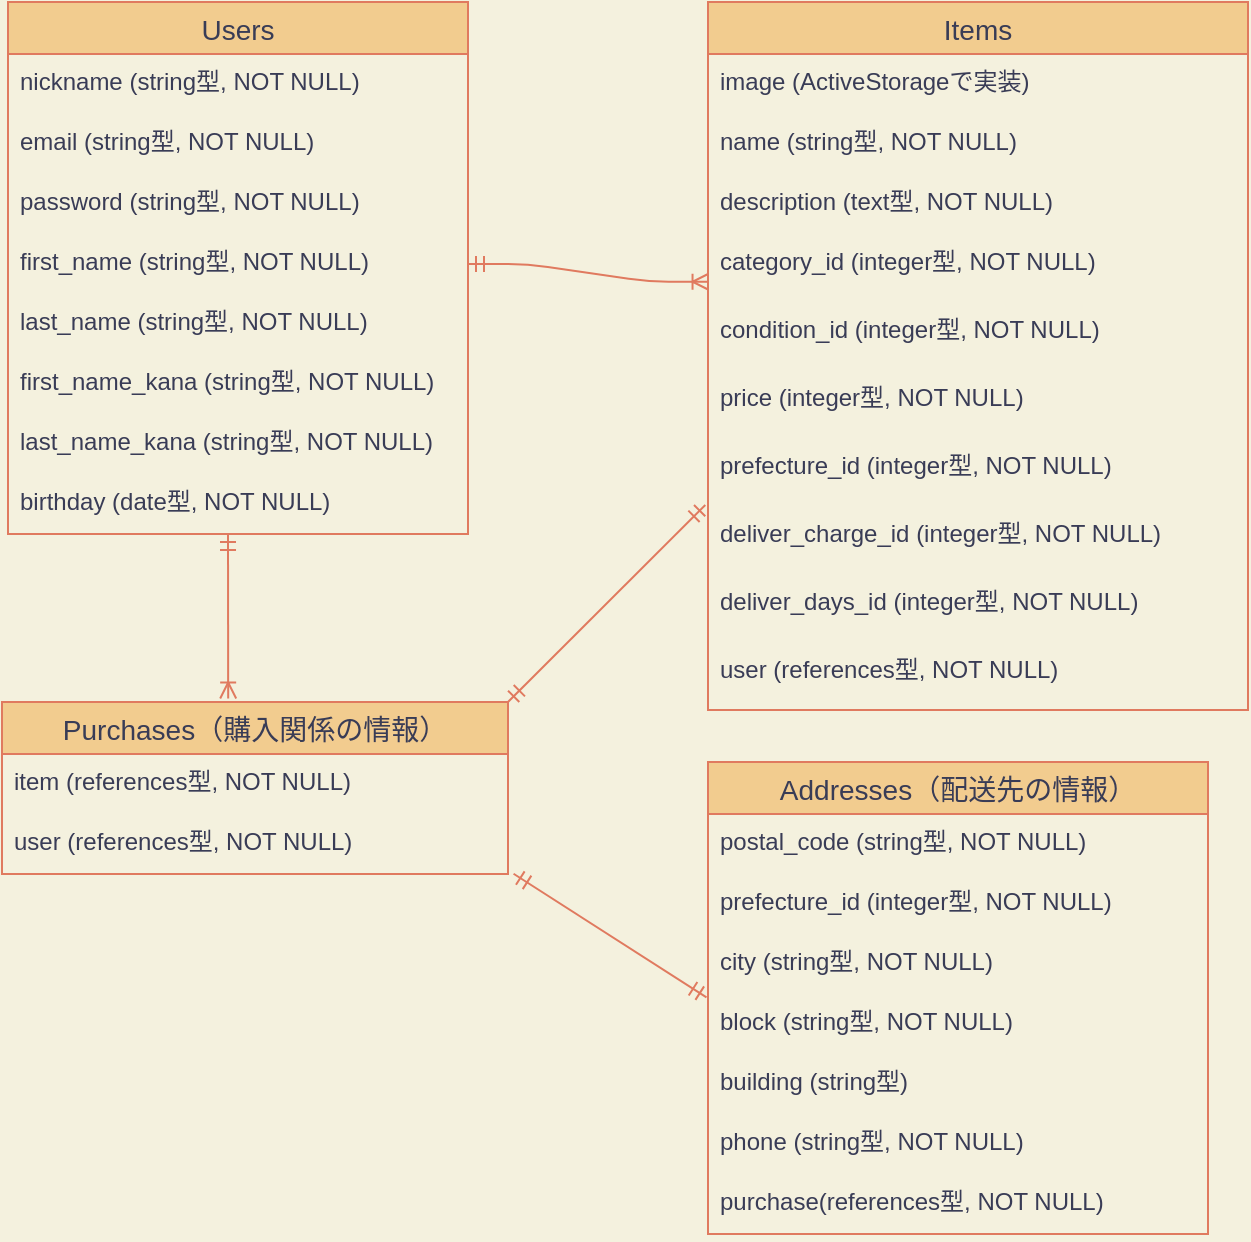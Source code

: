 <mxfile version="13.6.5">
    <diagram id="MTW446rr9u5BUKvQvLwD" name="ページ1">
        <mxGraphModel dx="1321" dy="716" grid="1" gridSize="10" guides="1" tooltips="1" connect="1" arrows="1" fold="1" page="1" pageScale="1" pageWidth="827" pageHeight="1169" background="#F4F1DE" math="0" shadow="0">
            <root>
                <mxCell id="0"/>
                <mxCell id="1" parent="0"/>
                <mxCell id="50" value="" style="edgeStyle=entityRelationEdgeStyle;fontSize=12;html=1;endArrow=ERoneToMany;startArrow=ERmandOne;strokeColor=#E07A5F;fillColor=#F2CC8F;entryX=0.001;entryY=0.702;entryDx=0;entryDy=0;entryPerimeter=0;exitX=1;exitY=0.5;exitDx=0;exitDy=0;" edge="1" parent="1" source="20" target="10">
                    <mxGeometry width="100" height="100" relative="1" as="geometry">
                        <mxPoint x="260" y="194" as="sourcePoint"/>
                        <mxPoint x="360" y="94" as="targetPoint"/>
                    </mxGeometry>
                </mxCell>
                <mxCell id="2" value="Users" style="swimlane;fontStyle=0;childLayout=stackLayout;horizontal=1;startSize=26;horizontalStack=0;resizeParent=1;resizeParentMax=0;resizeLast=0;collapsible=1;marginBottom=0;align=center;fontSize=14;fillColor=#F2CC8F;strokeColor=#E07A5F;fontColor=#393C56;" vertex="1" parent="1">
                    <mxGeometry x="90" y="70" width="230" height="266" as="geometry"/>
                </mxCell>
                <mxCell id="3" value="nickname (string型, NOT NULL)" style="text;strokeColor=none;fillColor=none;spacingLeft=4;spacingRight=4;overflow=hidden;rotatable=0;points=[[0,0.5],[1,0.5]];portConstraint=eastwest;fontSize=12;fontColor=#393C56;" vertex="1" parent="2">
                    <mxGeometry y="26" width="230" height="30" as="geometry"/>
                </mxCell>
                <mxCell id="4" value="email (string型, NOT NULL)" style="text;strokeColor=none;fillColor=none;spacingLeft=4;spacingRight=4;overflow=hidden;rotatable=0;points=[[0,0.5],[1,0.5]];portConstraint=eastwest;fontSize=12;fontColor=#393C56;" vertex="1" parent="2">
                    <mxGeometry y="56" width="230" height="30" as="geometry"/>
                </mxCell>
                <mxCell id="5" value="password (string型, NOT NULL)" style="text;strokeColor=none;fillColor=none;spacingLeft=4;spacingRight=4;overflow=hidden;rotatable=0;points=[[0,0.5],[1,0.5]];portConstraint=eastwest;fontSize=12;fontColor=#393C56;" vertex="1" parent="2">
                    <mxGeometry y="86" width="230" height="30" as="geometry"/>
                </mxCell>
                <mxCell id="20" value="first_name (string型, NOT NULL)" style="text;strokeColor=none;fillColor=none;spacingLeft=4;spacingRight=4;overflow=hidden;rotatable=0;points=[[0,0.5],[1,0.5]];portConstraint=eastwest;fontSize=12;fontColor=#393C56;" vertex="1" parent="2">
                    <mxGeometry y="116" width="230" height="30" as="geometry"/>
                </mxCell>
                <mxCell id="21" value="last_name (string型, NOT NULL)" style="text;strokeColor=none;fillColor=none;spacingLeft=4;spacingRight=4;overflow=hidden;rotatable=0;points=[[0,0.5],[1,0.5]];portConstraint=eastwest;fontSize=12;fontColor=#393C56;" vertex="1" parent="2">
                    <mxGeometry y="146" width="230" height="30" as="geometry"/>
                </mxCell>
                <mxCell id="27" value="first_name_kana (string型, NOT NULL)" style="text;strokeColor=none;fillColor=none;spacingLeft=4;spacingRight=4;overflow=hidden;rotatable=0;points=[[0,0.5],[1,0.5]];portConstraint=eastwest;fontSize=12;fontColor=#393C56;" vertex="1" parent="2">
                    <mxGeometry y="176" width="230" height="30" as="geometry"/>
                </mxCell>
                <mxCell id="80" value="" style="fontSize=12;html=1;endArrow=ERoneToMany;startArrow=ERmandOne;strokeColor=#E07A5F;fillColor=#F2CC8F;entryX=0.447;entryY=-0.02;entryDx=0;entryDy=0;entryPerimeter=0;" edge="1" parent="2" target="12">
                    <mxGeometry width="100" height="100" relative="1" as="geometry">
                        <mxPoint x="110" y="266" as="sourcePoint"/>
                        <mxPoint x="110" y="340" as="targetPoint"/>
                    </mxGeometry>
                </mxCell>
                <mxCell id="26" value="last_name_kana (string型, NOT NULL)" style="text;strokeColor=none;fillColor=none;spacingLeft=4;spacingRight=4;overflow=hidden;rotatable=0;points=[[0,0.5],[1,0.5]];portConstraint=eastwest;fontSize=12;fontColor=#393C56;" vertex="1" parent="2">
                    <mxGeometry y="206" width="230" height="30" as="geometry"/>
                </mxCell>
                <mxCell id="61" value="birthday (date型, NOT NULL)" style="text;strokeColor=none;fillColor=none;spacingLeft=4;spacingRight=4;overflow=hidden;rotatable=0;points=[[0,0.5],[1,0.5]];portConstraint=eastwest;fontSize=12;fontColor=#393C56;" vertex="1" parent="2">
                    <mxGeometry y="236" width="230" height="30" as="geometry"/>
                </mxCell>
                <mxCell id="12" value="Purchases（購入関係の情報）" style="swimlane;fontStyle=0;childLayout=stackLayout;horizontal=1;startSize=26;horizontalStack=0;resizeParent=1;resizeParentMax=0;resizeLast=0;collapsible=1;marginBottom=0;align=center;fontSize=14;fillColor=#F2CC8F;strokeColor=#E07A5F;fontColor=#393C56;" vertex="1" parent="1">
                    <mxGeometry x="87" y="420" width="253" height="86" as="geometry">
                        <mxRectangle x="40" y="400" width="100" height="26" as="alternateBounds"/>
                    </mxGeometry>
                </mxCell>
                <mxCell id="36" value="item (references型, NOT NULL)" style="text;strokeColor=none;fillColor=none;spacingLeft=4;spacingRight=4;overflow=hidden;rotatable=0;points=[[0,0.5],[1,0.5]];portConstraint=eastwest;fontSize=12;fontColor=#393C56;" vertex="1" parent="12">
                    <mxGeometry y="26" width="253" height="30" as="geometry"/>
                </mxCell>
                <mxCell id="83" value="user (references型, NOT NULL)" style="text;strokeColor=none;fillColor=none;spacingLeft=4;spacingRight=4;overflow=hidden;rotatable=0;points=[[0,0.5],[1,0.5]];portConstraint=eastwest;fontSize=12;fontColor=#393C56;" vertex="1" parent="12">
                    <mxGeometry y="56" width="253" height="30" as="geometry"/>
                </mxCell>
                <mxCell id="71" value="" style="fontSize=12;html=1;endArrow=ERmandOne;startArrow=ERmandOne;strokeColor=#E07A5F;fillColor=#F2CC8F;exitX=1.011;exitY=0.996;exitDx=0;exitDy=0;exitPerimeter=0;entryX=-0.003;entryY=0.057;entryDx=0;entryDy=0;entryPerimeter=0;" edge="1" parent="1" target="44">
                    <mxGeometry width="100" height="100" relative="1" as="geometry">
                        <mxPoint x="342.783" y="505.88" as="sourcePoint"/>
                        <mxPoint x="440" y="516" as="targetPoint"/>
                    </mxGeometry>
                </mxCell>
                <mxCell id="7" value="Items" style="swimlane;fontStyle=0;childLayout=stackLayout;horizontal=1;startSize=26;horizontalStack=0;resizeParent=1;resizeParentMax=0;resizeLast=0;collapsible=1;marginBottom=0;align=center;fontSize=14;fillColor=#F2CC8F;strokeColor=#E07A5F;fontColor=#393C56;" vertex="1" parent="1">
                    <mxGeometry x="440" y="70" width="270" height="354" as="geometry">
                        <mxRectangle x="510" y="50" width="70" height="26" as="alternateBounds"/>
                    </mxGeometry>
                </mxCell>
                <mxCell id="8" value="image (ActiveStorageで実装)" style="text;strokeColor=none;fillColor=none;spacingLeft=4;spacingRight=4;overflow=hidden;rotatable=0;points=[[0,0.5],[1,0.5]];portConstraint=eastwest;fontSize=12;fontColor=#393C56;" vertex="1" parent="7">
                    <mxGeometry y="26" width="270" height="30" as="geometry"/>
                </mxCell>
                <mxCell id="9" value="name (string型, NOT NULL)" style="text;strokeColor=none;fillColor=none;spacingLeft=4;spacingRight=4;overflow=hidden;rotatable=0;points=[[0,0.5],[1,0.5]];portConstraint=eastwest;fontSize=12;fontColor=#393C56;" vertex="1" parent="7">
                    <mxGeometry y="56" width="270" height="30" as="geometry"/>
                </mxCell>
                <mxCell id="63" value="description (text型, NOT NULL)" style="text;strokeColor=none;fillColor=none;spacingLeft=4;spacingRight=4;overflow=hidden;rotatable=0;points=[[0,0.5],[1,0.5]];portConstraint=eastwest;fontSize=12;fontColor=#393C56;" vertex="1" parent="7">
                    <mxGeometry y="86" width="270" height="30" as="geometry"/>
                </mxCell>
                <mxCell id="10" value="category_id (integer型, NOT NULL)" style="text;strokeColor=none;fillColor=none;spacingLeft=4;spacingRight=4;overflow=hidden;rotatable=0;points=[[0,0.5],[1,0.5]];portConstraint=eastwest;fontSize=12;fontColor=#393C56;" vertex="1" parent="7">
                    <mxGeometry y="116" width="270" height="34" as="geometry"/>
                </mxCell>
                <mxCell id="29" value="condition_id (integer型, NOT NULL)" style="text;strokeColor=none;fillColor=none;spacingLeft=4;spacingRight=4;overflow=hidden;rotatable=0;points=[[0,0.5],[1,0.5]];portConstraint=eastwest;fontSize=12;fontColor=#393C56;" vertex="1" parent="7">
                    <mxGeometry y="150" width="270" height="34" as="geometry"/>
                </mxCell>
                <mxCell id="22" value="price (integer型, NOT NULL)" style="text;strokeColor=none;fillColor=none;spacingLeft=4;spacingRight=4;overflow=hidden;rotatable=0;points=[[0,0.5],[1,0.5]];portConstraint=eastwest;fontSize=12;fontColor=#393C56;" vertex="1" parent="7">
                    <mxGeometry y="184" width="270" height="34" as="geometry"/>
                </mxCell>
                <mxCell id="66" value="prefecture_id (integer型, NOT NULL)" style="text;strokeColor=none;fillColor=none;spacingLeft=4;spacingRight=4;overflow=hidden;rotatable=0;points=[[0,0.5],[1,0.5]];portConstraint=eastwest;fontSize=12;fontColor=#393C56;" vertex="1" parent="7">
                    <mxGeometry y="218" width="270" height="34" as="geometry"/>
                </mxCell>
                <mxCell id="81" value="deliver_charge_id (integer型, NOT NULL)" style="text;strokeColor=none;fillColor=none;spacingLeft=4;spacingRight=4;overflow=hidden;rotatable=0;points=[[0,0.5],[1,0.5]];portConstraint=eastwest;fontSize=12;fontColor=#393C56;" vertex="1" parent="7">
                    <mxGeometry y="252" width="270" height="34" as="geometry"/>
                </mxCell>
                <mxCell id="82" value="deliver_days_id (integer型, NOT NULL)" style="text;strokeColor=none;fillColor=none;spacingLeft=4;spacingRight=4;overflow=hidden;rotatable=0;points=[[0,0.5],[1,0.5]];portConstraint=eastwest;fontSize=12;fontColor=#393C56;" vertex="1" parent="7">
                    <mxGeometry y="286" width="270" height="34" as="geometry"/>
                </mxCell>
                <mxCell id="85" value="user (references型, NOT NULL)" style="text;strokeColor=none;fillColor=none;spacingLeft=4;spacingRight=4;overflow=hidden;rotatable=0;points=[[0,0.5],[1,0.5]];portConstraint=eastwest;fontSize=12;fontColor=#393C56;" vertex="1" parent="7">
                    <mxGeometry y="320" width="270" height="34" as="geometry"/>
                </mxCell>
                <mxCell id="77" value="" style="fontSize=12;html=1;endArrow=ERmandOne;startArrow=ERmandOne;strokeColor=#E07A5F;fillColor=#F2CC8F;exitX=0.478;exitY=-0.007;exitDx=0;exitDy=0;exitPerimeter=0;entryX=-0.005;entryY=0.985;entryDx=0;entryDy=0;entryPerimeter=0;" edge="1" parent="1" target="66">
                    <mxGeometry width="100" height="100" relative="1" as="geometry">
                        <mxPoint x="340.004" y="419.998" as="sourcePoint"/>
                        <mxPoint x="335.46" y="339.51" as="targetPoint"/>
                    </mxGeometry>
                </mxCell>
                <mxCell id="39" value="Addresses（配送先の情報）" style="swimlane;fontStyle=0;childLayout=stackLayout;horizontal=1;startSize=26;horizontalStack=0;resizeParent=1;resizeParentMax=0;resizeLast=0;collapsible=1;marginBottom=0;align=center;fontSize=14;fillColor=#F2CC8F;strokeColor=#E07A5F;fontColor=#393C56;" vertex="1" parent="1">
                    <mxGeometry x="440" y="450" width="250" height="236" as="geometry">
                        <mxRectangle x="480" y="400" width="70" height="26" as="alternateBounds"/>
                    </mxGeometry>
                </mxCell>
                <mxCell id="40" value="postal_code (string型, NOT NULL)&#10;" style="text;strokeColor=none;fillColor=none;spacingLeft=4;spacingRight=4;overflow=hidden;rotatable=0;points=[[0,0.5],[1,0.5]];portConstraint=eastwest;fontSize=12;fontColor=#393C56;" vertex="1" parent="39">
                    <mxGeometry y="26" width="250" height="30" as="geometry"/>
                </mxCell>
                <mxCell id="41" value="prefecture_id (integer型, NOT NULL)" style="text;strokeColor=none;fillColor=none;spacingLeft=4;spacingRight=4;overflow=hidden;rotatable=0;points=[[0,0.5],[1,0.5]];portConstraint=eastwest;fontSize=12;fontColor=#393C56;" vertex="1" parent="39">
                    <mxGeometry y="56" width="250" height="30" as="geometry"/>
                </mxCell>
                <mxCell id="43" value="city (string型, NOT NULL)" style="text;strokeColor=none;fillColor=none;spacingLeft=4;spacingRight=4;overflow=hidden;rotatable=0;points=[[0,0.5],[1,0.5]];portConstraint=eastwest;fontSize=12;fontColor=#393C56;" vertex="1" parent="39">
                    <mxGeometry y="86" width="250" height="30" as="geometry"/>
                </mxCell>
                <mxCell id="44" value="block (string型, NOT NULL)" style="text;strokeColor=none;fillColor=none;spacingLeft=4;spacingRight=4;overflow=hidden;rotatable=0;points=[[0,0.5],[1,0.5]];portConstraint=eastwest;fontSize=12;fontColor=#393C56;" vertex="1" parent="39">
                    <mxGeometry y="116" width="250" height="30" as="geometry"/>
                </mxCell>
                <mxCell id="45" value="building (string型)" style="text;strokeColor=none;fillColor=none;spacingLeft=4;spacingRight=4;overflow=hidden;rotatable=0;points=[[0,0.5],[1,0.5]];portConstraint=eastwest;fontSize=12;fontColor=#393C56;" vertex="1" parent="39">
                    <mxGeometry y="146" width="250" height="30" as="geometry"/>
                </mxCell>
                <mxCell id="62" value="phone (string型, NOT NULL)" style="text;strokeColor=none;fillColor=none;spacingLeft=4;spacingRight=4;overflow=hidden;rotatable=0;points=[[0,0.5],[1,0.5]];portConstraint=eastwest;fontSize=12;fontColor=#393C56;" vertex="1" parent="39">
                    <mxGeometry y="176" width="250" height="30" as="geometry"/>
                </mxCell>
                <mxCell id="86" value="purchase(references型, NOT NULL)" style="text;strokeColor=none;fillColor=none;spacingLeft=4;spacingRight=4;overflow=hidden;rotatable=0;points=[[0,0.5],[1,0.5]];portConstraint=eastwest;fontSize=12;fontColor=#393C56;" vertex="1" parent="39">
                    <mxGeometry y="206" width="250" height="30" as="geometry"/>
                </mxCell>
            </root>
        </mxGraphModel>
    </diagram>
</mxfile>